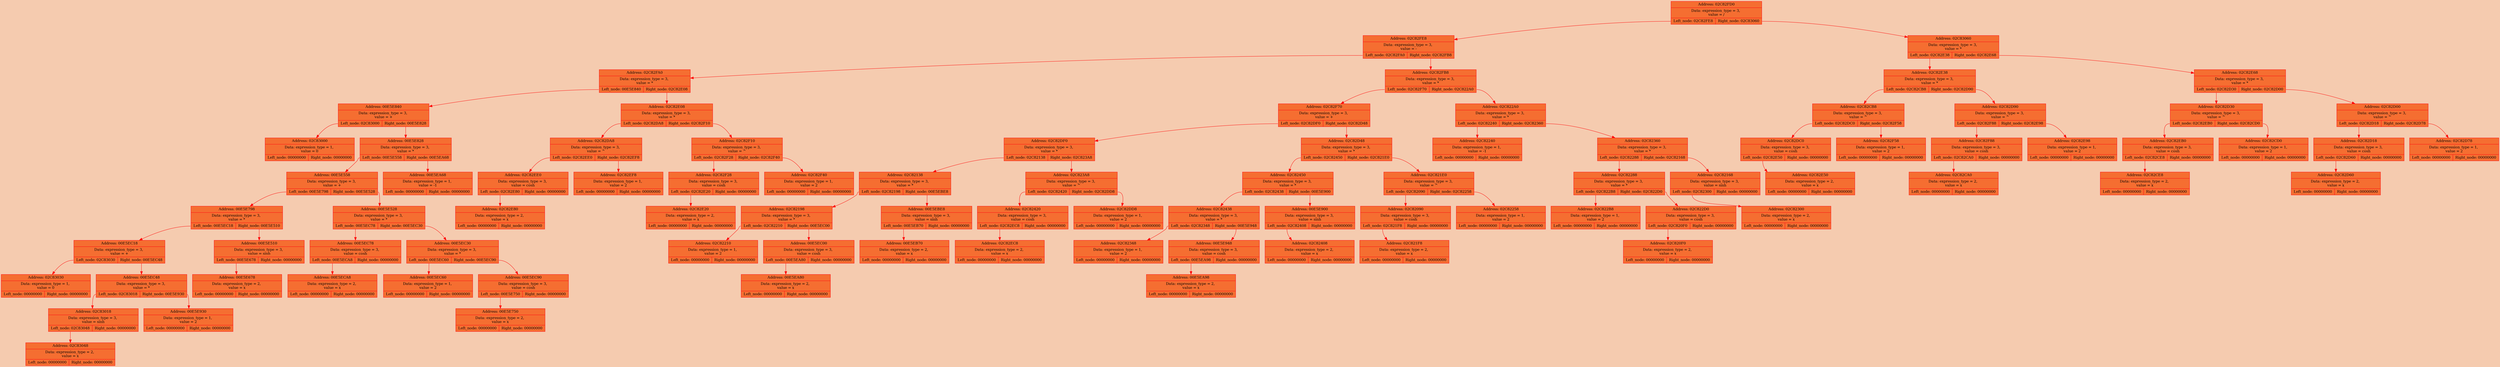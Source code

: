 digraph List{
rankdir=TB;
bgcolor="#f5cbaf";
node[fontsize=12, style=filled, fillcolor = "#f56e31", fontcolor="#000000", shape="none",style="rounded"];
edge[color="#ff05ff",fontcolor="blue", splines = polylines];

node02C82FD0[color = "#ff030f", fillcolor = "#f56e31", style=filled, shape = record,  label = "{ Address: 02C82FD0 | Data: expression_type = 3, \nvalue = /
 | { <left> Left_node: 02C82FE8 | <right> Right_node: 02C83060 }}"];
node02C82FE8[color = "#ff030f", fillcolor = "#f56e31", style=filled, shape = record,  label = "{ Address: 02C82FE8 | Data: expression_type = 3, \nvalue = -
 | { <left> Left_node: 02C82FA0 | <right> Right_node: 02C82FB8 }}"];
node02C82FA0[color = "#ff030f", fillcolor = "#f56e31", style=filled, shape = record,  label = "{ Address: 02C82FA0 | Data: expression_type = 3, \nvalue = *
 | { <left> Left_node: 00E5E840 | <right> Right_node: 02C82E08 }}"];
node00E5E840[color = "#ff030f", fillcolor = "#f56e31", style=filled, shape = record,  label = "{ Address: 00E5E840 | Data: expression_type = 3, \nvalue = +
 | { <left> Left_node: 02C83000 | <right> Right_node: 00E5E828 }}"];
node02C83000[color = "#ff030f", fillcolor = "#f56e31", style=filled, shape = record,  label = "{ Address: 02C83000 | Data: expression_type = 1, \nvalue = 0 | { <left> Left_node: 00000000 | <right> Right_node: 00000000 }}"];
node00E5E828[color = "#ff030f", fillcolor = "#f56e31", style=filled, shape = record,  label = "{ Address: 00E5E828 | Data: expression_type = 3, \nvalue = *
 | { <left> Left_node: 00E5E558 | <right> Right_node: 00E5EA68 }}"];
node00E5E558[color = "#ff030f", fillcolor = "#f56e31", style=filled, shape = record,  label = "{ Address: 00E5E558 | Data: expression_type = 3, \nvalue = +
 | { <left> Left_node: 00E5E798 | <right> Right_node: 00E5E528 }}"];
node00E5E798[color = "#ff030f", fillcolor = "#f56e31", style=filled, shape = record,  label = "{ Address: 00E5E798 | Data: expression_type = 3, \nvalue = *
 | { <left> Left_node: 00E5EC18 | <right> Right_node: 00E5E510 }}"];
node00E5EC18[color = "#ff030f", fillcolor = "#f56e31", style=filled, shape = record,  label = "{ Address: 00E5EC18 | Data: expression_type = 3, \nvalue = +
 | { <left> Left_node: 02C83030 | <right> Right_node: 00E5EC48 }}"];
node02C83030[color = "#ff030f", fillcolor = "#f56e31", style=filled, shape = record,  label = "{ Address: 02C83030 | Data: expression_type = 1, \nvalue = 0 | { <left> Left_node: 00000000 | <right> Right_node: 00000000 }}"];
node00E5EC48[color = "#ff030f", fillcolor = "#f56e31", style=filled, shape = record,  label = "{ Address: 00E5EC48 | Data: expression_type = 3, \nvalue = *
 | { <left> Left_node: 02C83018 | <right> Right_node: 00E5E930 }}"];
node02C83018[color = "#ff030f", fillcolor = "#f56e31", style=filled, shape = record,  label = "{ Address: 02C83018 | Data: expression_type = 3, \nvalue = \sinh
 | { <left> Left_node: 02C83048 | <right> Right_node: 00000000 }}"];
node02C83048[color = "#ff030f", fillcolor = "#f56e31", style=filled, shape = record,  label = "{ Address: 02C83048 | Data: expression_type = 2, \nvalue = x | { <left> Left_node: 00000000 | <right> Right_node: 00000000 }}"];
node00E5E930[color = "#ff030f", fillcolor = "#f56e31", style=filled, shape = record,  label = "{ Address: 00E5E930 | Data: expression_type = 1, \nvalue = 2 | { <left> Left_node: 00000000 | <right> Right_node: 00000000 }}"];
node00E5E510[color = "#ff030f", fillcolor = "#f56e31", style=filled, shape = record,  label = "{ Address: 00E5E510 | Data: expression_type = 3, \nvalue = \sinh
 | { <left> Left_node: 00E5E678 | <right> Right_node: 00000000 }}"];
node00E5E678[color = "#ff030f", fillcolor = "#f56e31", style=filled, shape = record,  label = "{ Address: 00E5E678 | Data: expression_type = 2, \nvalue = x | { <left> Left_node: 00000000 | <right> Right_node: 00000000 }}"];
node00E5E528[color = "#ff030f", fillcolor = "#f56e31", style=filled, shape = record,  label = "{ Address: 00E5E528 | Data: expression_type = 3, \nvalue = *
 | { <left> Left_node: 00E5EC78 | <right> Right_node: 00E5EC30 }}"];
node00E5EC78[color = "#ff030f", fillcolor = "#f56e31", style=filled, shape = record,  label = "{ Address: 00E5EC78 | Data: expression_type = 3, \nvalue = \cosh
 | { <left> Left_node: 00E5ECA8 | <right> Right_node: 00000000 }}"];
node00E5ECA8[color = "#ff030f", fillcolor = "#f56e31", style=filled, shape = record,  label = "{ Address: 00E5ECA8 | Data: expression_type = 2, \nvalue = x | { <left> Left_node: 00000000 | <right> Right_node: 00000000 }}"];
node00E5EC30[color = "#ff030f", fillcolor = "#f56e31", style=filled, shape = record,  label = "{ Address: 00E5EC30 | Data: expression_type = 3, \nvalue = *
 | { <left> Left_node: 00E5EC60 | <right> Right_node: 00E5EC90 }}"];
node00E5EC60[color = "#ff030f", fillcolor = "#f56e31", style=filled, shape = record,  label = "{ Address: 00E5EC60 | Data: expression_type = 1, \nvalue = 2 | { <left> Left_node: 00000000 | <right> Right_node: 00000000 }}"];
node00E5EC90[color = "#ff030f", fillcolor = "#f56e31", style=filled, shape = record,  label = "{ Address: 00E5EC90 | Data: expression_type = 3, \nvalue = \cosh
 | { <left> Left_node: 00E5E750 | <right> Right_node: 00000000 }}"];
node00E5E750[color = "#ff030f", fillcolor = "#f56e31", style=filled, shape = record,  label = "{ Address: 00E5E750 | Data: expression_type = 2, \nvalue = x | { <left> Left_node: 00000000 | <right> Right_node: 00000000 }}"];
node00E5EA68[color = "#ff030f", fillcolor = "#f56e31", style=filled, shape = record,  label = "{ Address: 00E5EA68 | Data: expression_type = 1, \nvalue = -1 | { <left> Left_node: 00000000 | <right> Right_node: 00000000 }}"];
node02C82E08[color = "#ff030f", fillcolor = "#f56e31", style=filled, shape = record,  label = "{ Address: 02C82E08 | Data: expression_type = 3, \nvalue = *
 | { <left> Left_node: 02C82DA8 | <right> Right_node: 02C82F10 }}"];
node02C82DA8[color = "#ff030f", fillcolor = "#f56e31", style=filled, shape = record,  label = "{ Address: 02C82DA8 | Data: expression_type = 3, \nvalue = ^
 | { <left> Left_node: 02C82EE0 | <right> Right_node: 02C82EF8 }}"];
node02C82EE0[color = "#ff030f", fillcolor = "#f56e31", style=filled, shape = record,  label = "{ Address: 02C82EE0 | Data: expression_type = 3, \nvalue = \cosh
 | { <left> Left_node: 02C82E80 | <right> Right_node: 00000000 }}"];
node02C82E80[color = "#ff030f", fillcolor = "#f56e31", style=filled, shape = record,  label = "{ Address: 02C82E80 | Data: expression_type = 2, \nvalue = x | { <left> Left_node: 00000000 | <right> Right_node: 00000000 }}"];
node02C82EF8[color = "#ff030f", fillcolor = "#f56e31", style=filled, shape = record,  label = "{ Address: 02C82EF8 | Data: expression_type = 1, \nvalue = 2 | { <left> Left_node: 00000000 | <right> Right_node: 00000000 }}"];
node02C82F10[color = "#ff030f", fillcolor = "#f56e31", style=filled, shape = record,  label = "{ Address: 02C82F10 | Data: expression_type = 3, \nvalue = ^
 | { <left> Left_node: 02C82F28 | <right> Right_node: 02C82F40 }}"];
node02C82F28[color = "#ff030f", fillcolor = "#f56e31", style=filled, shape = record,  label = "{ Address: 02C82F28 | Data: expression_type = 3, \nvalue = \cosh
 | { <left> Left_node: 02C82E20 | <right> Right_node: 00000000 }}"];
node02C82E20[color = "#ff030f", fillcolor = "#f56e31", style=filled, shape = record,  label = "{ Address: 02C82E20 | Data: expression_type = 2, \nvalue = x | { <left> Left_node: 00000000 | <right> Right_node: 00000000 }}"];
node02C82F40[color = "#ff030f", fillcolor = "#f56e31", style=filled, shape = record,  label = "{ Address: 02C82F40 | Data: expression_type = 1, \nvalue = 2 | { <left> Left_node: 00000000 | <right> Right_node: 00000000 }}"];
node02C82FB8[color = "#ff030f", fillcolor = "#f56e31", style=filled, shape = record,  label = "{ Address: 02C82FB8 | Data: expression_type = 3, \nvalue = *
 | { <left> Left_node: 02C82F70 | <right> Right_node: 02C822A0 }}"];
node02C82F70[color = "#ff030f", fillcolor = "#f56e31", style=filled, shape = record,  label = "{ Address: 02C82F70 | Data: expression_type = 3, \nvalue = +
 | { <left> Left_node: 02C82DF0 | <right> Right_node: 02C82D48 }}"];
node02C82DF0[color = "#ff030f", fillcolor = "#f56e31", style=filled, shape = record,  label = "{ Address: 02C82DF0 | Data: expression_type = 3, \nvalue = *
 | { <left> Left_node: 02C82138 | <right> Right_node: 02C823A8 }}"];
node02C82138[color = "#ff030f", fillcolor = "#f56e31", style=filled, shape = record,  label = "{ Address: 02C82138 | Data: expression_type = 3, \nvalue = *
 | { <left> Left_node: 02C82198 | <right> Right_node: 00E5EBE8 }}"];
node02C82198[color = "#ff030f", fillcolor = "#f56e31", style=filled, shape = record,  label = "{ Address: 02C82198 | Data: expression_type = 3, \nvalue = *
 | { <left> Left_node: 02C82210 | <right> Right_node: 00E5EC00 }}"];
node02C82210[color = "#ff030f", fillcolor = "#f56e31", style=filled, shape = record,  label = "{ Address: 02C82210 | Data: expression_type = 1, \nvalue = 2 | { <left> Left_node: 00000000 | <right> Right_node: 00000000 }}"];
node00E5EC00[color = "#ff030f", fillcolor = "#f56e31", style=filled, shape = record,  label = "{ Address: 00E5EC00 | Data: expression_type = 3, \nvalue = \cosh
 | { <left> Left_node: 00E5EA80 | <right> Right_node: 00000000 }}"];
node00E5EA80[color = "#ff030f", fillcolor = "#f56e31", style=filled, shape = record,  label = "{ Address: 00E5EA80 | Data: expression_type = 2, \nvalue = x | { <left> Left_node: 00000000 | <right> Right_node: 00000000 }}"];
node00E5EBE8[color = "#ff030f", fillcolor = "#f56e31", style=filled, shape = record,  label = "{ Address: 00E5EBE8 | Data: expression_type = 3, \nvalue = \sinh
 | { <left> Left_node: 00E5EB70 | <right> Right_node: 00000000 }}"];
node00E5EB70[color = "#ff030f", fillcolor = "#f56e31", style=filled, shape = record,  label = "{ Address: 00E5EB70 | Data: expression_type = 2, \nvalue = x | { <left> Left_node: 00000000 | <right> Right_node: 00000000 }}"];
node02C823A8[color = "#ff030f", fillcolor = "#f56e31", style=filled, shape = record,  label = "{ Address: 02C823A8 | Data: expression_type = 3, \nvalue = ^
 | { <left> Left_node: 02C82420 | <right> Right_node: 02C82DD8 }}"];
node02C82420[color = "#ff030f", fillcolor = "#f56e31", style=filled, shape = record,  label = "{ Address: 02C82420 | Data: expression_type = 3, \nvalue = \cosh
 | { <left> Left_node: 02C82EC8 | <right> Right_node: 00000000 }}"];
node02C82EC8[color = "#ff030f", fillcolor = "#f56e31", style=filled, shape = record,  label = "{ Address: 02C82EC8 | Data: expression_type = 2, \nvalue = x | { <left> Left_node: 00000000 | <right> Right_node: 00000000 }}"];
node02C82DD8[color = "#ff030f", fillcolor = "#f56e31", style=filled, shape = record,  label = "{ Address: 02C82DD8 | Data: expression_type = 1, \nvalue = 2 | { <left> Left_node: 00000000 | <right> Right_node: 00000000 }}"];
node02C82D48[color = "#ff030f", fillcolor = "#f56e31", style=filled, shape = record,  label = "{ Address: 02C82D48 | Data: expression_type = 3, \nvalue = *
 | { <left> Left_node: 02C82450 | <right> Right_node: 02C821E0 }}"];
node02C82450[color = "#ff030f", fillcolor = "#f56e31", style=filled, shape = record,  label = "{ Address: 02C82450 | Data: expression_type = 3, \nvalue = *
 | { <left> Left_node: 02C82438 | <right> Right_node: 00E5E900 }}"];
node02C82438[color = "#ff030f", fillcolor = "#f56e31", style=filled, shape = record,  label = "{ Address: 02C82438 | Data: expression_type = 3, \nvalue = *
 | { <left> Left_node: 02C82348 | <right> Right_node: 00E5E948 }}"];
node02C82348[color = "#ff030f", fillcolor = "#f56e31", style=filled, shape = record,  label = "{ Address: 02C82348 | Data: expression_type = 1, \nvalue = 2 | { <left> Left_node: 00000000 | <right> Right_node: 00000000 }}"];
node00E5E948[color = "#ff030f", fillcolor = "#f56e31", style=filled, shape = record,  label = "{ Address: 00E5E948 | Data: expression_type = 3, \nvalue = \cosh
 | { <left> Left_node: 00E5EA98 | <right> Right_node: 00000000 }}"];
node00E5EA98[color = "#ff030f", fillcolor = "#f56e31", style=filled, shape = record,  label = "{ Address: 00E5EA98 | Data: expression_type = 2, \nvalue = x | { <left> Left_node: 00000000 | <right> Right_node: 00000000 }}"];
node00E5E900[color = "#ff030f", fillcolor = "#f56e31", style=filled, shape = record,  label = "{ Address: 00E5E900 | Data: expression_type = 3, \nvalue = \sinh
 | { <left> Left_node: 02C82408 | <right> Right_node: 00000000 }}"];
node02C82408[color = "#ff030f", fillcolor = "#f56e31", style=filled, shape = record,  label = "{ Address: 02C82408 | Data: expression_type = 2, \nvalue = x | { <left> Left_node: 00000000 | <right> Right_node: 00000000 }}"];
node02C821E0[color = "#ff030f", fillcolor = "#f56e31", style=filled, shape = record,  label = "{ Address: 02C821E0 | Data: expression_type = 3, \nvalue = ^
 | { <left> Left_node: 02C82090 | <right> Right_node: 02C82258 }}"];
node02C82090[color = "#ff030f", fillcolor = "#f56e31", style=filled, shape = record,  label = "{ Address: 02C82090 | Data: expression_type = 3, \nvalue = \cosh
 | { <left> Left_node: 02C821F8 | <right> Right_node: 00000000 }}"];
node02C821F8[color = "#ff030f", fillcolor = "#f56e31", style=filled, shape = record,  label = "{ Address: 02C821F8 | Data: expression_type = 2, \nvalue = x | { <left> Left_node: 00000000 | <right> Right_node: 00000000 }}"];
node02C82258[color = "#ff030f", fillcolor = "#f56e31", style=filled, shape = record,  label = "{ Address: 02C82258 | Data: expression_type = 1, \nvalue = 2 | { <left> Left_node: 00000000 | <right> Right_node: 00000000 }}"];
node02C822A0[color = "#ff030f", fillcolor = "#f56e31", style=filled, shape = record,  label = "{ Address: 02C822A0 | Data: expression_type = 3, \nvalue = *
 | { <left> Left_node: 02C82240 | <right> Right_node: 02C82360 }}"];
node02C82240[color = "#ff030f", fillcolor = "#f56e31", style=filled, shape = record,  label = "{ Address: 02C82240 | Data: expression_type = 1, \nvalue = -1 | { <left> Left_node: 00000000 | <right> Right_node: 00000000 }}"];
node02C82360[color = "#ff030f", fillcolor = "#f56e31", style=filled, shape = record,  label = "{ Address: 02C82360 | Data: expression_type = 3, \nvalue = *
 | { <left> Left_node: 02C82288 | <right> Right_node: 02C82168 }}"];
node02C82288[color = "#ff030f", fillcolor = "#f56e31", style=filled, shape = record,  label = "{ Address: 02C82288 | Data: expression_type = 3, \nvalue = *
 | { <left> Left_node: 02C822B8 | <right> Right_node: 02C822D0 }}"];
node02C822B8[color = "#ff030f", fillcolor = "#f56e31", style=filled, shape = record,  label = "{ Address: 02C822B8 | Data: expression_type = 1, \nvalue = 2 | { <left> Left_node: 00000000 | <right> Right_node: 00000000 }}"];
node02C822D0[color = "#ff030f", fillcolor = "#f56e31", style=filled, shape = record,  label = "{ Address: 02C822D0 | Data: expression_type = 3, \nvalue = \cosh
 | { <left> Left_node: 02C820F0 | <right> Right_node: 00000000 }}"];
node02C820F0[color = "#ff030f", fillcolor = "#f56e31", style=filled, shape = record,  label = "{ Address: 02C820F0 | Data: expression_type = 2, \nvalue = x | { <left> Left_node: 00000000 | <right> Right_node: 00000000 }}"];
node02C82168[color = "#ff030f", fillcolor = "#f56e31", style=filled, shape = record,  label = "{ Address: 02C82168 | Data: expression_type = 3, \nvalue = \sinh
 | { <left> Left_node: 02C82300 | <right> Right_node: 00000000 }}"];
node02C82300[color = "#ff030f", fillcolor = "#f56e31", style=filled, shape = record,  label = "{ Address: 02C82300 | Data: expression_type = 2, \nvalue = x | { <left> Left_node: 00000000 | <right> Right_node: 00000000 }}"];
node02C83060[color = "#ff030f", fillcolor = "#f56e31", style=filled, shape = record,  label = "{ Address: 02C83060 | Data: expression_type = 3, \nvalue = *
 | { <left> Left_node: 02C82E38 | <right> Right_node: 02C82E68 }}"];
node02C82E38[color = "#ff030f", fillcolor = "#f56e31", style=filled, shape = record,  label = "{ Address: 02C82E38 | Data: expression_type = 3, \nvalue = *
 | { <left> Left_node: 02C82CB8 | <right> Right_node: 02C82D90 }}"];
node02C82CB8[color = "#ff030f", fillcolor = "#f56e31", style=filled, shape = record,  label = "{ Address: 02C82CB8 | Data: expression_type = 3, \nvalue = ^
 | { <left> Left_node: 02C82DC0 | <right> Right_node: 02C82F58 }}"];
node02C82DC0[color = "#ff030f", fillcolor = "#f56e31", style=filled, shape = record,  label = "{ Address: 02C82DC0 | Data: expression_type = 3, \nvalue = \cosh
 | { <left> Left_node: 02C82E50 | <right> Right_node: 00000000 }}"];
node02C82E50[color = "#ff030f", fillcolor = "#f56e31", style=filled, shape = record,  label = "{ Address: 02C82E50 | Data: expression_type = 2, \nvalue = x | { <left> Left_node: 00000000 | <right> Right_node: 00000000 }}"];
node02C82F58[color = "#ff030f", fillcolor = "#f56e31", style=filled, shape = record,  label = "{ Address: 02C82F58 | Data: expression_type = 1, \nvalue = 2 | { <left> Left_node: 00000000 | <right> Right_node: 00000000 }}"];
node02C82D90[color = "#ff030f", fillcolor = "#f56e31", style=filled, shape = record,  label = "{ Address: 02C82D90 | Data: expression_type = 3, \nvalue = ^
 | { <left> Left_node: 02C82F88 | <right> Right_node: 02C82E98 }}"];
node02C82F88[color = "#ff030f", fillcolor = "#f56e31", style=filled, shape = record,  label = "{ Address: 02C82F88 | Data: expression_type = 3, \nvalue = \cosh
 | { <left> Left_node: 02C82CA0 | <right> Right_node: 00000000 }}"];
node02C82CA0[color = "#ff030f", fillcolor = "#f56e31", style=filled, shape = record,  label = "{ Address: 02C82CA0 | Data: expression_type = 2, \nvalue = x | { <left> Left_node: 00000000 | <right> Right_node: 00000000 }}"];
node02C82E98[color = "#ff030f", fillcolor = "#f56e31", style=filled, shape = record,  label = "{ Address: 02C82E98 | Data: expression_type = 1, \nvalue = 2 | { <left> Left_node: 00000000 | <right> Right_node: 00000000 }}"];
node02C82E68[color = "#ff030f", fillcolor = "#f56e31", style=filled, shape = record,  label = "{ Address: 02C82E68 | Data: expression_type = 3, \nvalue = *
 | { <left> Left_node: 02C82D30 | <right> Right_node: 02C82D00 }}"];
node02C82D30[color = "#ff030f", fillcolor = "#f56e31", style=filled, shape = record,  label = "{ Address: 02C82D30 | Data: expression_type = 3, \nvalue = ^
 | { <left> Left_node: 02C82EB0 | <right> Right_node: 02C82CD0 }}"];
node02C82EB0[color = "#ff030f", fillcolor = "#f56e31", style=filled, shape = record,  label = "{ Address: 02C82EB0 | Data: expression_type = 3, \nvalue = \cosh
 | { <left> Left_node: 02C82CE8 | <right> Right_node: 00000000 }}"];
node02C82CE8[color = "#ff030f", fillcolor = "#f56e31", style=filled, shape = record,  label = "{ Address: 02C82CE8 | Data: expression_type = 2, \nvalue = x | { <left> Left_node: 00000000 | <right> Right_node: 00000000 }}"];
node02C82CD0[color = "#ff030f", fillcolor = "#f56e31", style=filled, shape = record,  label = "{ Address: 02C82CD0 | Data: expression_type = 1, \nvalue = 2 | { <left> Left_node: 00000000 | <right> Right_node: 00000000 }}"];
node02C82D00[color = "#ff030f", fillcolor = "#f56e31", style=filled, shape = record,  label = "{ Address: 02C82D00 | Data: expression_type = 3, \nvalue = ^
 | { <left> Left_node: 02C82D18 | <right> Right_node: 02C82D78 }}"];
node02C82D18[color = "#ff030f", fillcolor = "#f56e31", style=filled, shape = record,  label = "{ Address: 02C82D18 | Data: expression_type = 3, \nvalue = \cosh
 | { <left> Left_node: 02C82D60 | <right> Right_node: 00000000 }}"];
node02C82D60[color = "#ff030f", fillcolor = "#f56e31", style=filled, shape = record,  label = "{ Address: 02C82D60 | Data: expression_type = 2, \nvalue = x | { <left> Left_node: 00000000 | <right> Right_node: 00000000 }}"];
node02C82D78[color = "#ff030f", fillcolor = "#f56e31", style=filled, shape = record,  label = "{ Address: 02C82D78 | Data: expression_type = 1, \nvalue = 2 | { <left> Left_node: 00000000 | <right> Right_node: 00000000 }}"];
node02C82FD0:left -> node02C82FE8[color = "#ff0505", splines = polylines, fontsize=12];
node02C82FE8:left -> node02C82FA0[color = "#ff0505", splines = polylines, fontsize=12];
node02C82FA0:left -> node00E5E840[color = "#ff0505", splines = polylines, fontsize=12];
node00E5E840:left -> node02C83000[color = "#ff0505", splines = polylines, fontsize=12];
node00E5E840:right -> node00E5E828[color = "#ff0505", splines = polylines, fontsize=12];
node00E5E828:left -> node00E5E558[color = "#ff0505", splines = polylines, fontsize=12];
node00E5E558:left -> node00E5E798[color = "#ff0505", splines = polylines, fontsize=12];
node00E5E798:left -> node00E5EC18[color = "#ff0505", splines = polylines, fontsize=12];
node00E5EC18:left -> node02C83030[color = "#ff0505", splines = polylines, fontsize=12];
node00E5EC18:right -> node00E5EC48[color = "#ff0505", splines = polylines, fontsize=12];
node00E5EC48:left -> node02C83018[color = "#ff0505", splines = polylines, fontsize=12];
node02C83018:left -> node02C83048[color = "#ff0505", splines = polylines, fontsize=12];
node00E5EC48:right -> node00E5E930[color = "#ff0505", splines = polylines, fontsize=12];
node00E5E798:right -> node00E5E510[color = "#ff0505", splines = polylines, fontsize=12];
node00E5E510:left -> node00E5E678[color = "#ff0505", splines = polylines, fontsize=12];
node00E5E558:right -> node00E5E528[color = "#ff0505", splines = polylines, fontsize=12];
node00E5E528:left -> node00E5EC78[color = "#ff0505", splines = polylines, fontsize=12];
node00E5EC78:left -> node00E5ECA8[color = "#ff0505", splines = polylines, fontsize=12];
node00E5E528:right -> node00E5EC30[color = "#ff0505", splines = polylines, fontsize=12];
node00E5EC30:left -> node00E5EC60[color = "#ff0505", splines = polylines, fontsize=12];
node00E5EC30:right -> node00E5EC90[color = "#ff0505", splines = polylines, fontsize=12];
node00E5EC90:left -> node00E5E750[color = "#ff0505", splines = polylines, fontsize=12];
node00E5E828:right -> node00E5EA68[color = "#ff0505", splines = polylines, fontsize=12];
node02C82FA0:right -> node02C82E08[color = "#ff0505", splines = polylines, fontsize=12];
node02C82E08:left -> node02C82DA8[color = "#ff0505", splines = polylines, fontsize=12];
node02C82DA8:left -> node02C82EE0[color = "#ff0505", splines = polylines, fontsize=12];
node02C82EE0:left -> node02C82E80[color = "#ff0505", splines = polylines, fontsize=12];
node02C82DA8:right -> node02C82EF8[color = "#ff0505", splines = polylines, fontsize=12];
node02C82E08:right -> node02C82F10[color = "#ff0505", splines = polylines, fontsize=12];
node02C82F10:left -> node02C82F28[color = "#ff0505", splines = polylines, fontsize=12];
node02C82F28:left -> node02C82E20[color = "#ff0505", splines = polylines, fontsize=12];
node02C82F10:right -> node02C82F40[color = "#ff0505", splines = polylines, fontsize=12];
node02C82FE8:right -> node02C82FB8[color = "#ff0505", splines = polylines, fontsize=12];
node02C82FB8:left -> node02C82F70[color = "#ff0505", splines = polylines, fontsize=12];
node02C82F70:left -> node02C82DF0[color = "#ff0505", splines = polylines, fontsize=12];
node02C82DF0:left -> node02C82138[color = "#ff0505", splines = polylines, fontsize=12];
node02C82138:left -> node02C82198[color = "#ff0505", splines = polylines, fontsize=12];
node02C82198:left -> node02C82210[color = "#ff0505", splines = polylines, fontsize=12];
node02C82198:right -> node00E5EC00[color = "#ff0505", splines = polylines, fontsize=12];
node00E5EC00:left -> node00E5EA80[color = "#ff0505", splines = polylines, fontsize=12];
node02C82138:right -> node00E5EBE8[color = "#ff0505", splines = polylines, fontsize=12];
node00E5EBE8:left -> node00E5EB70[color = "#ff0505", splines = polylines, fontsize=12];
node02C82DF0:right -> node02C823A8[color = "#ff0505", splines = polylines, fontsize=12];
node02C823A8:left -> node02C82420[color = "#ff0505", splines = polylines, fontsize=12];
node02C82420:left -> node02C82EC8[color = "#ff0505", splines = polylines, fontsize=12];
node02C823A8:right -> node02C82DD8[color = "#ff0505", splines = polylines, fontsize=12];
node02C82F70:right -> node02C82D48[color = "#ff0505", splines = polylines, fontsize=12];
node02C82D48:left -> node02C82450[color = "#ff0505", splines = polylines, fontsize=12];
node02C82450:left -> node02C82438[color = "#ff0505", splines = polylines, fontsize=12];
node02C82438:left -> node02C82348[color = "#ff0505", splines = polylines, fontsize=12];
node02C82438:right -> node00E5E948[color = "#ff0505", splines = polylines, fontsize=12];
node00E5E948:left -> node00E5EA98[color = "#ff0505", splines = polylines, fontsize=12];
node02C82450:right -> node00E5E900[color = "#ff0505", splines = polylines, fontsize=12];
node00E5E900:left -> node02C82408[color = "#ff0505", splines = polylines, fontsize=12];
node02C82D48:right -> node02C821E0[color = "#ff0505", splines = polylines, fontsize=12];
node02C821E0:left -> node02C82090[color = "#ff0505", splines = polylines, fontsize=12];
node02C82090:left -> node02C821F8[color = "#ff0505", splines = polylines, fontsize=12];
node02C821E0:right -> node02C82258[color = "#ff0505", splines = polylines, fontsize=12];
node02C82FB8:right -> node02C822A0[color = "#ff0505", splines = polylines, fontsize=12];
node02C822A0:left -> node02C82240[color = "#ff0505", splines = polylines, fontsize=12];
node02C822A0:right -> node02C82360[color = "#ff0505", splines = polylines, fontsize=12];
node02C82360:left -> node02C82288[color = "#ff0505", splines = polylines, fontsize=12];
node02C82288:left -> node02C822B8[color = "#ff0505", splines = polylines, fontsize=12];
node02C82288:right -> node02C822D0[color = "#ff0505", splines = polylines, fontsize=12];
node02C822D0:left -> node02C820F0[color = "#ff0505", splines = polylines, fontsize=12];
node02C82360:right -> node02C82168[color = "#ff0505", splines = polylines, fontsize=12];
node02C82168:left -> node02C82300[color = "#ff0505", splines = polylines, fontsize=12];
node02C82FD0:right -> node02C83060[color = "#ff0505", splines = polylines, fontsize=12];
node02C83060:left -> node02C82E38[color = "#ff0505", splines = polylines, fontsize=12];
node02C82E38:left -> node02C82CB8[color = "#ff0505", splines = polylines, fontsize=12];
node02C82CB8:left -> node02C82DC0[color = "#ff0505", splines = polylines, fontsize=12];
node02C82DC0:left -> node02C82E50[color = "#ff0505", splines = polylines, fontsize=12];
node02C82CB8:right -> node02C82F58[color = "#ff0505", splines = polylines, fontsize=12];
node02C82E38:right -> node02C82D90[color = "#ff0505", splines = polylines, fontsize=12];
node02C82D90:left -> node02C82F88[color = "#ff0505", splines = polylines, fontsize=12];
node02C82F88:left -> node02C82CA0[color = "#ff0505", splines = polylines, fontsize=12];
node02C82D90:right -> node02C82E98[color = "#ff0505", splines = polylines, fontsize=12];
node02C83060:right -> node02C82E68[color = "#ff0505", splines = polylines, fontsize=12];
node02C82E68:left -> node02C82D30[color = "#ff0505", splines = polylines, fontsize=12];
node02C82D30:left -> node02C82EB0[color = "#ff0505", splines = polylines, fontsize=12];
node02C82EB0:left -> node02C82CE8[color = "#ff0505", splines = polylines, fontsize=12];
node02C82D30:right -> node02C82CD0[color = "#ff0505", splines = polylines, fontsize=12];
node02C82E68:right -> node02C82D00[color = "#ff0505", splines = polylines, fontsize=12];
node02C82D00:left -> node02C82D18[color = "#ff0505", splines = polylines, fontsize=12];
node02C82D18:left -> node02C82D60[color = "#ff0505", splines = polylines, fontsize=12];
node02C82D00:right -> node02C82D78[color = "#ff0505", splines = polylines, fontsize=12];

}
